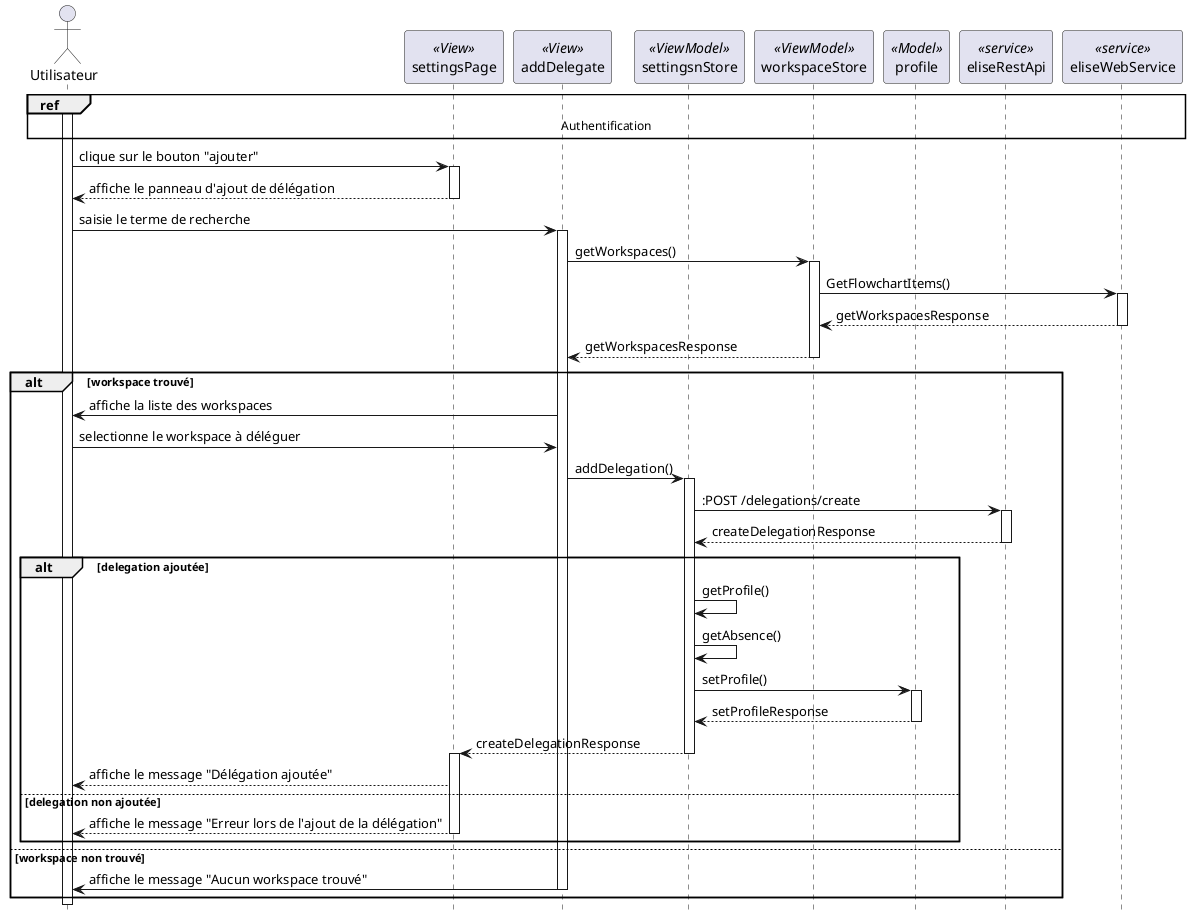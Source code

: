 @startuml sequence_search_affect_delegation

hide footbox


actor "Utilisateur" as user
participant "settingsPage" as settingsPage << View >>
participant "addDelegate" as delegate << View >>
participant "settingsnStore" as settingsnStore << ViewModel >>
participant "workspaceStore" as workspaceStore << ViewModel >>
participant "profile" as profile << Model >>
participant "eliseRestApi" as eliseRestApi << service >>
participant "eliseWebService" as es << service >>
ref over user,settingsPage,profile,settingsnStore,es,workspaceStore,eliseRestApi : Authentification

activate user
user -> settingsPage : clique sur le bouton "ajouter"
activate settingsPage
settingsPage --> user : affiche le panneau d'ajout de délégation
deactivate settingsPage
user -> delegate : saisie le terme de recherche 
activate delegate
delegate -> workspaceStore : getWorkspaces()
activate workspaceStore
workspaceStore -> es : GetFlowchartItems()
activate es
es --> workspaceStore : getWorkspacesResponse
deactivate es
workspaceStore --> delegate : getWorkspacesResponse
deactivate workspaceStore
alt workspace trouvé
    delegate -> user : affiche la liste des workspaces
    user -> delegate : selectionne le workspace à déléguer
    delegate -> settingsnStore : addDelegation()
    activate settingsnStore
    settingsnStore -> eliseRestApi : :POST /delegations/create
    activate eliseRestApi
    eliseRestApi --> settingsnStore : createDelegationResponse
    deactivate eliseRestApi
    alt delegation ajoutée
        settingsnStore -> settingsnStore : getProfile()
        settingsnStore -> settingsnStore : getAbsence()
        settingsnStore -> profile : setProfile()
        activate profile
        profile --> settingsnStore : setProfileResponse
        deactivate profile
        settingsnStore --> settingsPage : createDelegationResponse
        deactivate settingsnStore
        activate settingsPage
        settingsPage --> user : affiche le message "Délégation ajoutée"
    else delegation non ajoutée
        settingsPage --> user : affiche le message "Erreur lors de l'ajout de la délégation"
        deactivate settingsPage
    end 
else workspace non trouvé
    delegate -> user : affiche le message "Aucun workspace trouvé"
    deactivate delegate

end
deactivate user
